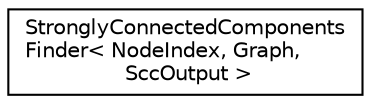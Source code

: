 digraph "Graphical Class Hierarchy"
{
 // LATEX_PDF_SIZE
  edge [fontname="Helvetica",fontsize="10",labelfontname="Helvetica",labelfontsize="10"];
  node [fontname="Helvetica",fontsize="10",shape=record];
  rankdir="LR";
  Node0 [label="StronglyConnectedComponents\lFinder\< NodeIndex, Graph,\l SccOutput \>",height=0.2,width=0.4,color="black", fillcolor="white", style="filled",URL="$class_strongly_connected_components_finder.html",tooltip=" "];
}
